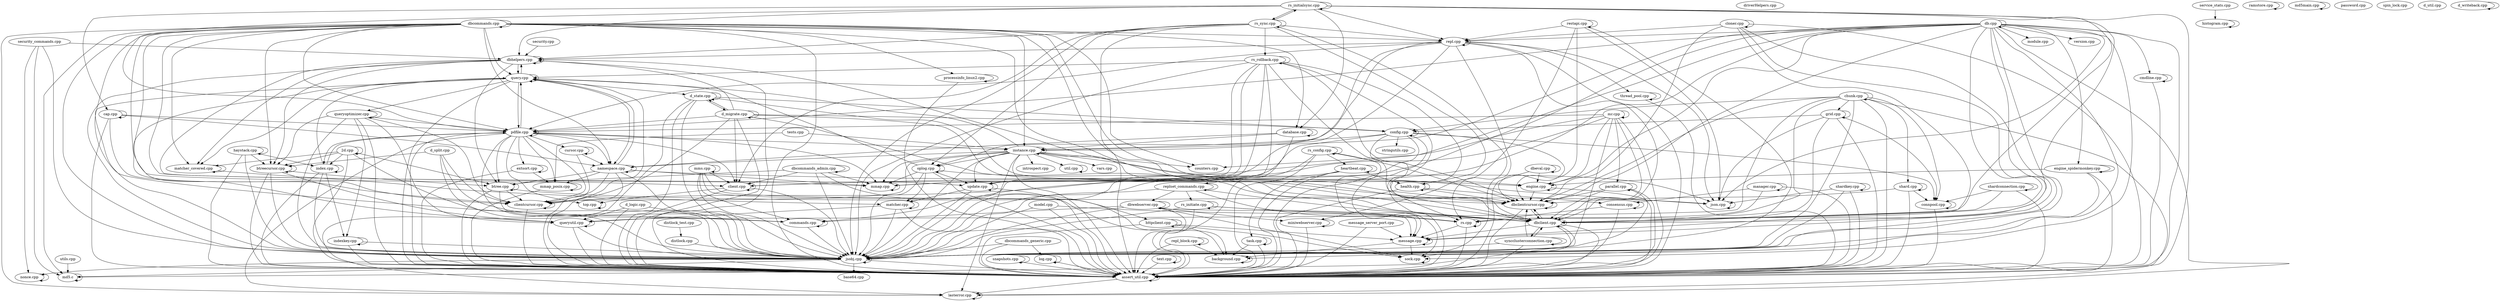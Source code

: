 digraph G {
    subgraph 1 {
        graph [ label=src ];
        subgraph 2765 {
            graph [ label=db ];
            2766 [ label="jsobj.cpp",metric1=502 ];
            2767 [ label="json.cpp",metric1=178 ];
            2768 [ label="lasterror.cpp",metric1=48 ];
            2769 [ label="nonce.cpp",metric1=7 ];
            2770 [ label="queryutil.cpp",metric1=226 ];
            2797 [ label="commands.cpp",metric1=64 ];
            2801 [ label="dbwebserver.cpp",metric1=82 ];
            2802 [ label="matcher.cpp",metric1=183 ];
            2803 [ label="indexkey.cpp",metric1=45 ];
            2804 [ label="dbcommands_generic.cpp",metric1=82 ];
            2814 [ label="query.cpp",metric1=183 ];
            2815 [ label="update.cpp",metric1=177 ];
            2816 [ label="btree.cpp",metric1=303 ];
            2817 [ label="clientcursor.cpp",metric1=111 ];
            2818 [ label="tests.cpp",metric1=13 ];
            2819 [ label="repl.cpp",metric1=402 ];
            2830 [ label="oplog.cpp",metric1=215 ];
            2831 [ label="repl_block.cpp",metric1=22 ];
            2832 [ label="btreecursor.cpp",metric1=57 ];
            2833 [ label="cloner.cpp",metric1=112 ];
            2834 [ label="namespace.cpp",metric1=138 ];
            2835 [ label="cap.cpp",metric1=57 ];
            2836 [ label="matcher_covered.cpp",metric1=7 ];
            2837 [ label="dbeval.cpp",metric1=24 ];
            2838 [ label="restapi.cpp",metric1=68 ];
            2839 [ label="dbhelpers.cpp",metric1=91 ];
            2840 [ label="instance.cpp",metric1=189 ];
            2841 [ label="client.cpp",metric1=108 ];
            2842 [ label="database.cpp",metric1=19 ];
            2843 [ label="pdfile.cpp",metric1=483 ];
            2844 [ label="cursor.cpp",metric1=21 ];
            2845 [ label="security_commands.cpp",metric1=34 ];
            2846 [ label="security.cpp",metric1=8 ];
            2847 [ label="queryoptimizer.cpp",metric1=170 ];
            2848 [ label="extsort.cpp",metric1=44 ];
            2849 [ label="mr.cpp",metric1=222 ];
            2851 [ label="cmdline.cpp",metric1=44 ];
            2852 [ label="index.cpp",metric1=53 ];
            2856 [ label="dbcommands.cpp",metric1=337 ];
            2857 [ label="dbcommands_admin.cpp",metric1=166 ];
            2858 [ label="driverHelpers.cpp",metric1=7 ];
            2870 [ label="db.cpp",metric1=203 ];
            11108 [ label="introspect.cpp",metric1=1 ];
            11112 [ label="module.cpp",metric1=5 ];
            subgraph 2805 {
                graph [ label=stats ];
                2806 [ label="counters.cpp",metric1=19 ];
                2807 [ label="service_stats.cpp",metric1=3 ];
                2808 [ label="snapshots.cpp",metric1=46 ];
                2809 [ label="top.cpp",metric1=25 ];
            }
            subgraph 2820 {
                graph [ label=repl ];
                2821 [ label="rs.cpp",metric1=208 ];
                2822 [ label="consensus.cpp",metric1=175 ];
                2823 [ label="rs_initiate.cpp",metric1=67 ];
                2824 [ label="replset_commands.cpp",metric1=76 ];
                2825 [ label="health.cpp",metric1=119 ];
                2826 [ label="heartbeat.cpp",metric1=96 ];
                2827 [ label="rs_config.cpp",metric1=117 ];
                2828 [ label="rs_rollback.cpp",metric1=192 ];
                2829 [ label="rs_initialsync.cpp",metric1=28 ];
                11109 [ label="manager.cpp",metric1=21 ];
                11113 [ label="rs_sync.cpp",metric1=123 ];
            }
            subgraph 2853 {
                graph [ label=geo ];
                2854 [ label="2d.cpp",metric1=281 ];
                2855 [ label="haystack.cpp",metric1=51 ];
            }
            subgraph 2868 {
                graph [ label=modules ];
                2869 [ label="mms.cpp",metric1=52 ];
            }
        }
        subgraph 2771 {
            graph [ label=util ];
            2772 [ label="ramstore.cpp",metric1=8 ];
            2773 [ label="sock.cpp",metric1=28 ];
            2774 [ label="message.cpp",metric1=176 ];
            2775 [ label="assert_util.cpp",metric1=26 ];
            2776 [ label="log.cpp",metric1=10 ];
            2777 [ label="httpclient.cpp",metric1=22 ];
            2778 [ label="md5main.cpp",metric1=21 ];
            2783 [ label="version.cpp",metric1=6 ];
            2784 [ label="histogram.cpp",metric1=21 ];
            2785 [ label="text.cpp",metric1=18 ];
            2786 [ label="stringutils.cpp",metric1=7 ];
            2787 [ label="md5.c",metric1=93 ];
            2796 [ label="processinfo_linux2.cpp",metric1=31 ];
            2798 [ label="message_server_port.cpp",metric1=24 ];
            2800 [ label="miniwebserver.cpp",metric1=63 ];
            2871 [ label="mmap.cpp",metric1=45 ];
            2872 [ label="util.cpp",metric1=10 ];
            11102 [ label="background.cpp",metric1=29 ];
            11103 [ label="base64.cpp",metric1=37 ];
            11104 [ label="password.cpp",metric1=7 ];
            11107 [ label="mmap_posix.cpp",metric1=24 ];
            subgraph 2779 {
                graph [ label=concurrency ];
                2780 [ label="vars.cpp",metric1=3 ];
                2781 [ label="task.cpp",metric1=25 ];
                2782 [ label="thread_pool.cpp",metric1=18 ];
                11105 [ label="spin_lock.cpp",metric1=2 ];
            }
        }
        subgraph 2788 {
            graph [ label=client ];
            2789 [ label="connpool.cpp",metric1=31 ];
            2790 [ label="dbclient.cpp",metric1=284 ];
            2791 [ label="dbclientcursor.cpp",metric1=33 ];
            2792 [ label="syncclusterconnection.cpp",metric1=108 ];
            2793 [ label="distlock.cpp",metric1=68 ];
            2799 [ label="parallel.cpp",metric1=61 ];
            2867 [ label="distlock_test.cpp",metric1=14 ];
            11106 [ label="model.cpp",metric1=9 ];
        }
        subgraph 2794 {
            graph [ label=s ];
            2795 [ label="shardconnection.cpp",metric1=41 ];
            2850 [ label="d_util.cpp",metric1=12 ];
            2859 [ label="config.cpp",metric1=121 ];
            2860 [ label="grid.cpp",metric1=98 ];
            2861 [ label="chunk.cpp",metric1=267 ];
            2862 [ label="shard.cpp",metric1=29 ];
            2863 [ label="shardkey.cpp",metric1=8 ];
            2864 [ label="d_migrate.cpp",metric1=146 ];
            2865 [ label="d_state.cpp",metric1=88 ];
            2866 [ label="d_split.cpp",metric1=41 ];
            11110 [ label="d_logic.cpp",metric1=12 ];
            11111 [ label="d_writeback.cpp",metric1=8 ];
        }
        subgraph 2810 {
            graph [ label=scripting ];
            2811 [ label="engine.cpp",metric1=89 ];
            2812 [ label="utils.cpp",metric1=7 ];
            2813 [ label="engine_spidermonkey.cpp",metric1=441 ];
        }
    }
    2862 -> 2791;
    2862 -> 2789;
    2862 -> 2862;
    2862 -> 2775;
    2846 -> 2839;
    2797 -> 2766;
    2797 -> 2797;
    2838 -> 2767;
    2838 -> 2766;
    2838 -> 2791;
    2838 -> 2819;
    2838 -> 2838;
    2838 -> 2800;
    2839 -> 2766;
    2839 -> 2832;
    2839 -> 2816;
    2839 -> 2815;
    2839 -> 2836;
    2839 -> 2767;
    2839 -> 2775;
    2839 -> 2814;
    2839 -> 2839;
    2870 -> 2766;
    2870 -> 2767;
    2870 -> 2791;
    2870 -> 2851;
    2870 -> 2819;
    2870 -> 2813;
    2870 -> 11102;
    2870 -> 11112;
    2870 -> 2783;
    2870 -> 2811;
    2870 -> 2768;
    2870 -> 2841;
    2870 -> 2870;
    2870 -> 2806;
    2870 -> 2871;
    2870 -> 2774;
    2870 -> 2773;
    2870 -> 2840;
    2870 -> 2790;
    2870 -> 2843;
    2870 -> 2775;
    2781 -> 11102;
    2781 -> 2775;
    2781 -> 2781;
    2815 -> 2802;
    2815 -> 2766;
    2815 -> 2775;
    2815 -> 2815;
    2842 -> 2840;
    2842 -> 2834;
    2842 -> 2775;
    2842 -> 2842;
    2852 -> 2766;
    2852 -> 2843;
    2852 -> 2814;
    2852 -> 2852;
    2852 -> 2775;
    2852 -> 2803;
    2849 -> 2817;
    2849 -> 2775;
    2849 -> 2841;
    2849 -> 2843;
    2849 -> 2766;
    2849 -> 2790;
    2849 -> 2811;
    2849 -> 2799;
    2849 -> 2849;
    2785 -> 2785;
    2785 -> 2775;
    11113 -> 2828;
    11113 -> 2825;
    11113 -> 2775;
    11113 -> 2819;
    11113 -> 2766;
    11113 -> 2830;
    11113 -> 2829;
    11113 -> 2839;
    11113 -> 2821;
    11113 -> 2841;
    11113 -> 11113;
    2824 -> 2801;
    2824 -> 2790;
    2824 -> 2766;
    2824 -> 2824;
    2824 -> 2823;
    2824 -> 2821;
    2869 -> 2797;
    2869 -> 11102;
    2869 -> 2766;
    2869 -> 2869;
    2869 -> 2841;
    2869 -> 2777;
    2822 -> 2821;
    2822 -> 2822;
    2822 -> 2775;
    2856 -> 2856;
    2856 -> 2811;
    2856 -> 2797;
    2856 -> 2832;
    2856 -> 2871;
    2856 -> 2806;
    2856 -> 2841;
    2856 -> 2819;
    2856 -> 2817;
    2856 -> 2796;
    2856 -> 2814;
    2856 -> 2768;
    2856 -> 2842;
    2856 -> 2834;
    2856 -> 2843;
    2856 -> 2840;
    2856 -> 2766;
    2856 -> 2790;
    2856 -> 2775;
    2856 -> 2791;
    2856 -> 2787;
    2856 -> 2836;
    11102 -> 11102;
    2825 -> 2791;
    2825 -> 2822;
    2825 -> 2775;
    2825 -> 2825;
    2831 -> 2831;
    2831 -> 11102;
    2831 -> 2775;
    2829 -> 2835;
    2829 -> 11113;
    2829 -> 2839;
    2829 -> 2775;
    2829 -> 2790;
    2829 -> 2819;
    2829 -> 2842;
    2829 -> 2843;
    2829 -> 2821;
    2829 -> 2829;
    2793 -> 2766;
    2840 -> 2871;
    2840 -> 2780;
    2840 -> 2872;
    2840 -> 2815;
    2840 -> 2768;
    2840 -> 2790;
    2840 -> 2767;
    2840 -> 2834;
    2840 -> 2830;
    2840 -> 2817;
    2840 -> 11108;
    2840 -> 2806;
    2840 -> 2840;
    2840 -> 2775;
    2840 -> 2766;
    2840 -> 2814;
    2857 -> 11102;
    2857 -> 2857;
    2857 -> 2841;
    2857 -> 2871;
    2857 -> 2766;
    2857 -> 2816;
    2837 -> 2775;
    2837 -> 2811;
    2837 -> 2837;
    2816 -> 2767;
    2816 -> 2817;
    2816 -> 2766;
    2816 -> 2816;
    2816 -> 2775;
    2766 -> 2787;
    2766 -> 11103;
    2766 -> 2769;
    2766 -> 2775;
    2766 -> 2766;
    2855 -> 2852;
    2855 -> 2766;
    2855 -> 2775;
    2855 -> 2832;
    2855 -> 2855;
    2804 -> 2766;
    2804 -> 2776;
    2804 -> 2775;
    2871 -> 2871;
    2828 -> 2790;
    2828 -> 2791;
    2828 -> 2824;
    2828 -> 2775;
    2828 -> 2821;
    2828 -> 2814;
    2828 -> 2815;
    2828 -> 2871;
    2828 -> 2766;
    2828 -> 2797;
    2828 -> 2828;
    2807 -> 2784;
    2834 -> 2811;
    2834 -> 2871;
    2834 -> 11107;
    2834 -> 2766;
    2834 -> 2775;
    2834 -> 2817;
    2834 -> 2816;
    2834 -> 2834;
    2834 -> 2814;
    2861 -> 2860;
    2861 -> 2859;
    2861 -> 2770;
    2861 -> 2791;
    2861 -> 2790;
    2861 -> 2768;
    2861 -> 2766;
    2861 -> 2862;
    2861 -> 2789;
    2861 -> 2861;
    2861 -> 2775;
    2801 -> 2773;
    2801 -> 2774;
    2801 -> 2797;
    2801 -> 2800;
    2801 -> 2766;
    2801 -> 2775;
    2801 -> 2801;
    2778 -> 2778;
    2787 -> 2787;
    2836 -> 2802;
    2836 -> 2836;
    2860 -> 2859;
    2860 -> 2789;
    2860 -> 2860;
    2860 -> 2767;
    2860 -> 2790;
    2860 -> 2775;
    2772 -> 2772;
    2843 -> 2814;
    2843 -> 2809;
    2843 -> 2766;
    2843 -> 2768;
    2843 -> 2844;
    2843 -> 2852;
    2843 -> 11107;
    2843 -> 2841;
    2843 -> 2871;
    2843 -> 2834;
    2843 -> 2817;
    2843 -> 2848;
    2843 -> 2840;
    2843 -> 2843;
    2843 -> 2816;
    2843 -> 2775;
    2847 -> 2832;
    2847 -> 2843;
    2847 -> 2803;
    2847 -> 2766;
    2847 -> 2817;
    2847 -> 2770;
    2847 -> 2847;
    2847 -> 2775;
    2790 -> 2773;
    2790 -> 2791;
    2790 -> 2787;
    2790 -> 2790;
    2790 -> 2775;
    2790 -> 2792;
    2790 -> 2774;
    2827 -> 2766;
    2827 -> 2775;
    2827 -> 2826;
    2827 -> 2791;
    2827 -> 2774;
    2827 -> 2827;
    2769 -> 2769;
    2859 -> 2773;
    2859 -> 2840;
    2859 -> 2766;
    2859 -> 2786;
    2859 -> 2775;
    2859 -> 2791;
    2859 -> 2789;
    2859 -> 2790;
    2859 -> 2859;
    2782 -> 2775;
    2782 -> 2782;
    2803 -> 2766;
    2803 -> 2803;
    2803 -> 2775;
    11111 -> 11111;
    2767 -> 2767;
    2866 -> 2817;
    2866 -> 2766;
    2866 -> 2797;
    2866 -> 2832;
    2845 -> 2769;
    2845 -> 2839;
    2845 -> 2766;
    2845 -> 2787;
    2830 -> 2830;
    2830 -> 2802;
    2830 -> 2790;
    2830 -> 2871;
    2830 -> 2815;
    2830 -> 2814;
    2830 -> 2766;
    2830 -> 2775;
    11110 -> 2770;
    11110 -> 2766;
    11110 -> 2775;
    2777 -> 2775;
    2777 -> 2773;
    2777 -> 2774;
    2777 -> 2777;
    2823 -> 2821;
    2823 -> 2823;
    2823 -> 2775;
    2823 -> 2766;
    2823 -> 2774;
    2811 -> 2791;
    2811 -> 2775;
    2811 -> 2811;
    2819 -> 2815;
    2819 -> 2782;
    2819 -> 2767;
    2819 -> 2766;
    2819 -> 2840;
    2819 -> 2843;
    2819 -> 2790;
    2819 -> 2839;
    2819 -> 2819;
    2819 -> 2775;
    2819 -> 2830;
    2795 -> 2789;
    2795 -> 2775;
    2795 -> 2790;
    2795 -> 2795;
    2808 -> 2775;
    2808 -> 2808;
    2832 -> 2775;
    2832 -> 2766;
    2832 -> 2832;
    2832 -> 2816;
    2832 -> 2770;
    2851 -> 2775;
    2851 -> 2851;
    2792 -> 2766;
    2792 -> 2775;
    2792 -> 2792;
    2792 -> 2791;
    2792 -> 2790;
    2774 -> 11102;
    2774 -> 2773;
    2774 -> 2774;
    2848 -> 11107;
    2848 -> 2848;
    2848 -> 2775;
    2835 -> 2817;
    2835 -> 2834;
    2835 -> 2843;
    2835 -> 2835;
    2835 -> 2775;
    11107 -> 2775;
    11107 -> 11107;
    2865 -> 2768;
    2865 -> 2766;
    2865 -> 2859;
    2865 -> 2864;
    2865 -> 2791;
    2865 -> 2865;
    2865 -> 2775;
    2854 -> 2836;
    2854 -> 2766;
    2854 -> 2832;
    2854 -> 2852;
    2854 -> 2816;
    2854 -> 2854;
    2854 -> 2775;
    11109 -> 2775;
    11109 -> 11109;
    11109 -> 2822;
    11109 -> 2821;
    2796 -> 2775;
    2796 -> 2796;
    2798 -> 2774;
    2798 -> 2775;
    2814 -> 2766;
    2814 -> 2865;
    2814 -> 2770;
    2814 -> 2834;
    2814 -> 2843;
    2814 -> 2839;
    2814 -> 2847;
    2814 -> 2814;
    2814 -> 2836;
    2814 -> 2775;
    2814 -> 2817;
    2826 -> 2775;
    2826 -> 2766;
    2826 -> 2826;
    2826 -> 2825;
    2826 -> 2781;
    2833 -> 2774;
    2833 -> 2766;
    2833 -> 2790;
    2833 -> 2833;
    2833 -> 2791;
    2833 -> 2819;
    2833 -> 2775;
    2813 -> 2766;
    2813 -> 2811;
    2813 -> 2813;
    2813 -> 2775;
    2799 -> 2766;
    2799 -> 2775;
    2799 -> 2791;
    2799 -> 2790;
    2799 -> 2799;
    2872 -> 2872;
    2791 -> 2790;
    2791 -> 2791;
    2791 -> 2775;
    2809 -> 2809;
    2818 -> 2840;
    2818 -> 11107;
    2844 -> 2844;
    2844 -> 2775;
    2844 -> 2834;
    2817 -> 2775;
    2817 -> 2817;
    2864 -> 2843;
    2864 -> 2791;
    2864 -> 2790;
    2864 -> 2817;
    2864 -> 2865;
    2864 -> 2859;
    2864 -> 2775;
    2864 -> 2839;
    2864 -> 2841;
    2864 -> 2864;
    2802 -> 2770;
    2802 -> 2775;
    2802 -> 2766;
    2802 -> 2802;
    2770 -> 2766;
    2770 -> 2775;
    2770 -> 2770;
    2789 -> 2789;
    2789 -> 2775;
    2863 -> 2766;
    2863 -> 2767;
    2863 -> 2775;
    2863 -> 2863;
    2784 -> 2784;
    2775 -> 2768;
    2775 -> 2775;
    2841 -> 2766;
    2841 -> 2841;
    2841 -> 2809;
    2841 -> 2775;
    2773 -> 2773;
    2768 -> 2768;
    2776 -> 2775;
    2776 -> 2776;
    2812 -> 2787;
    11106 -> 2775;
    11106 -> 2790;
    11106 -> 2766;
    2867 -> 2793;
    2821 -> 2775;
    2821 -> 2821;
    2821 -> 2774;
    2800 -> 2775;
    2800 -> 2800;
}

